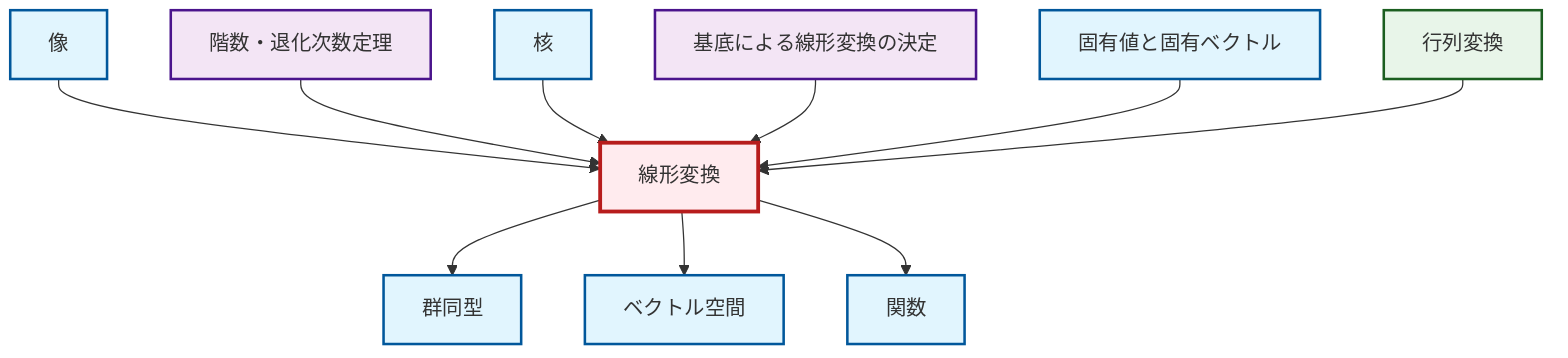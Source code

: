 graph TD
    classDef definition fill:#e1f5fe,stroke:#01579b,stroke-width:2px
    classDef theorem fill:#f3e5f5,stroke:#4a148c,stroke-width:2px
    classDef axiom fill:#fff3e0,stroke:#e65100,stroke-width:2px
    classDef example fill:#e8f5e9,stroke:#1b5e20,stroke-width:2px
    classDef current fill:#ffebee,stroke:#b71c1c,stroke-width:3px
    thm-rank-nullity["階数・退化次数定理"]:::theorem
    def-linear-transformation["線形変換"]:::definition
    def-image["像"]:::definition
    def-vector-space["ベクトル空間"]:::definition
    def-isomorphism["群同型"]:::definition
    thm-linear-transformation-basis["基底による線形変換の決定"]:::theorem
    def-function["関数"]:::definition
    def-kernel["核"]:::definition
    ex-matrix-transformation["行列変換"]:::example
    def-eigenvalue-eigenvector["固有値と固有ベクトル"]:::definition
    def-linear-transformation --> def-isomorphism
    def-image --> def-linear-transformation
    def-linear-transformation --> def-vector-space
    thm-rank-nullity --> def-linear-transformation
    def-kernel --> def-linear-transformation
    def-linear-transformation --> def-function
    thm-linear-transformation-basis --> def-linear-transformation
    def-eigenvalue-eigenvector --> def-linear-transformation
    ex-matrix-transformation --> def-linear-transformation
    class def-linear-transformation current